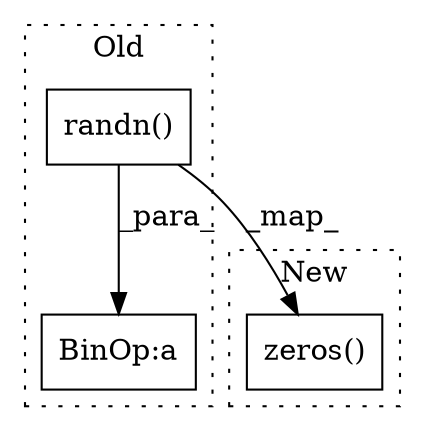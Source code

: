 digraph G {
subgraph cluster0 {
1 [label="randn()" a="75" s="395,416" l="12,1" shape="box"];
3 [label="BinOp:a" a="82" s="417" l="3" shape="box"];
label = "Old";
style="dotted";
}
subgraph cluster1 {
2 [label="zeros()" a="75" s="425,446" l="12,1" shape="box"];
label = "New";
style="dotted";
}
1 -> 2 [label="_map_"];
1 -> 3 [label="_para_"];
}